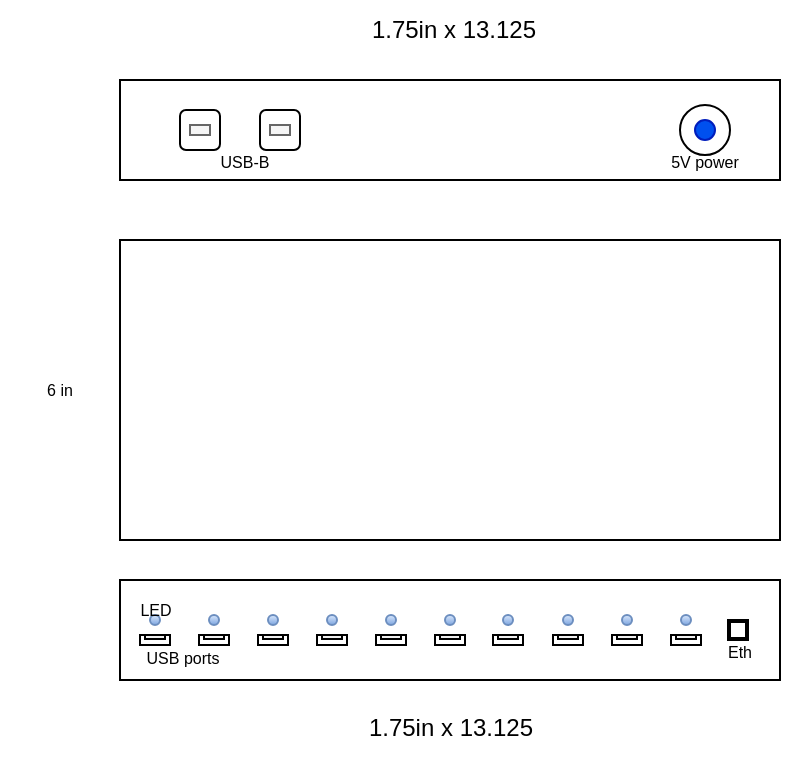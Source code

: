 <mxfile>
    <diagram id="3b9otCw1-JEZSQbppa7U" name="Page-1">
        <mxGraphModel dx="749" dy="669" grid="1" gridSize="10" guides="1" tooltips="1" connect="1" arrows="1" fold="1" page="1" pageScale="1" pageWidth="850" pageHeight="1100" math="0" shadow="0">
            <root>
                <mxCell id="0"/>
                <mxCell id="1" parent="0"/>
                <mxCell id="2" value="" style="rounded=0;whiteSpace=wrap;html=1;" vertex="1" parent="1">
                    <mxGeometry x="120" y="350" width="330" height="50" as="geometry"/>
                </mxCell>
                <mxCell id="3" value="1.75in x 13.125" style="text;html=1;strokeColor=none;fillColor=none;align=center;verticalAlign=middle;whiteSpace=wrap;rounded=0;" vertex="1" parent="1">
                    <mxGeometry x="217" y="310" width="140" height="30" as="geometry"/>
                </mxCell>
                <mxCell id="4" value="" style="rounded=0;whiteSpace=wrap;html=1;" vertex="1" parent="1">
                    <mxGeometry x="120" y="600" width="330" height="50" as="geometry"/>
                </mxCell>
                <mxCell id="5" value="1.75in x 13.125" style="text;html=1;strokeColor=none;fillColor=none;align=center;verticalAlign=middle;whiteSpace=wrap;rounded=0;" vertex="1" parent="1">
                    <mxGeometry x="217.5" y="659" width="135" height="30" as="geometry"/>
                </mxCell>
                <mxCell id="7" value="" style="rounded=0;whiteSpace=wrap;html=1;" vertex="1" parent="1">
                    <mxGeometry x="120" y="430" width="330" height="150" as="geometry"/>
                </mxCell>
                <mxCell id="8" value="" style="rounded=1;whiteSpace=wrap;html=1;" vertex="1" parent="1">
                    <mxGeometry x="150" y="365" width="20" height="20" as="geometry"/>
                </mxCell>
                <mxCell id="10" value="" style="rounded=0;whiteSpace=wrap;html=1;fillColor=#f5f5f5;fontColor=#333333;strokeColor=#666666;" vertex="1" parent="1">
                    <mxGeometry x="155" y="372.5" width="10" height="5" as="geometry"/>
                </mxCell>
                <mxCell id="11" value="" style="rounded=1;whiteSpace=wrap;html=1;" vertex="1" parent="1">
                    <mxGeometry x="190" y="365" width="20" height="20" as="geometry"/>
                </mxCell>
                <mxCell id="12" value="" style="rounded=0;whiteSpace=wrap;html=1;fillColor=#f5f5f5;fontColor=#333333;strokeColor=#666666;" vertex="1" parent="1">
                    <mxGeometry x="195" y="372.5" width="10" height="5" as="geometry"/>
                </mxCell>
                <mxCell id="13" value="" style="ellipse;whiteSpace=wrap;html=1;aspect=fixed;" vertex="1" parent="1">
                    <mxGeometry x="400" y="362.5" width="25" height="25" as="geometry"/>
                </mxCell>
                <mxCell id="14" value="" style="ellipse;whiteSpace=wrap;html=1;aspect=fixed;fillColor=#0050ef;fontColor=#ffffff;strokeColor=#001DBC;" vertex="1" parent="1">
                    <mxGeometry x="407.5" y="370" width="10" height="10" as="geometry"/>
                </mxCell>
                <mxCell id="15" value="&lt;font style=&quot;font-size: 8px;&quot;&gt;USB-B&lt;/font&gt;" style="text;html=1;strokeColor=none;fillColor=none;align=center;verticalAlign=middle;whiteSpace=wrap;rounded=0;" vertex="1" parent="1">
                    <mxGeometry x="160" y="380" width="45" height="20" as="geometry"/>
                </mxCell>
                <mxCell id="16" value="&lt;font style=&quot;font-size: 8px;&quot;&gt;5V power&lt;/font&gt;" style="text;html=1;strokeColor=none;fillColor=none;align=center;verticalAlign=middle;whiteSpace=wrap;rounded=0;" vertex="1" parent="1">
                    <mxGeometry x="390" y="380" width="45" height="20" as="geometry"/>
                </mxCell>
                <mxCell id="147" value="USB ports" style="text;html=1;strokeColor=none;fillColor=none;align=center;verticalAlign=middle;whiteSpace=wrap;rounded=0;strokeWidth=1;fontSize=8;" vertex="1" parent="1">
                    <mxGeometry x="130" y="629" width="43" height="19" as="geometry"/>
                </mxCell>
                <mxCell id="150" value="" style="rounded=0;whiteSpace=wrap;html=1;strokeWidth=1;fontSize=8;fillColor=#f0f0f0;gradientColor=none;" vertex="1" parent="1">
                    <mxGeometry x="424" y="620" width="10" height="10" as="geometry"/>
                </mxCell>
                <mxCell id="152" value="" style="rounded=0;whiteSpace=wrap;html=1;strokeWidth=1;fontSize=8;" vertex="1" parent="1">
                    <mxGeometry x="425" y="621" width="8" height="8" as="geometry"/>
                </mxCell>
                <mxCell id="171" value="" style="group" vertex="1" connectable="0" parent="1">
                    <mxGeometry x="130" y="617.5" width="280.5" height="15" as="geometry"/>
                </mxCell>
                <mxCell id="102" value="" style="rounded=0;whiteSpace=wrap;html=1;fontSize=8;strokeWidth=1;container=0;" vertex="1" parent="171">
                    <mxGeometry y="10" width="15" height="5" as="geometry"/>
                </mxCell>
                <mxCell id="103" value="" style="rounded=0;whiteSpace=wrap;html=1;strokeWidth=1;fontSize=8;fillColor=#f0f0f0;gradientColor=none;container=0;" vertex="1" parent="171">
                    <mxGeometry x="2.5" y="10" width="10" height="2" as="geometry"/>
                </mxCell>
                <mxCell id="121" value="" style="ellipse;whiteSpace=wrap;html=1;aspect=fixed;strokeWidth=1;fontSize=8;fillColor=#dae8fc;gradientColor=#7ea6e0;strokeColor=#6c8ebf;container=0;" vertex="1" parent="171">
                    <mxGeometry x="5" width="5" height="5" as="geometry"/>
                </mxCell>
                <mxCell id="99" value="" style="rounded=0;whiteSpace=wrap;html=1;fontSize=8;strokeWidth=1;container=0;" vertex="1" parent="171">
                    <mxGeometry x="29.5" y="10" width="15" height="5" as="geometry"/>
                </mxCell>
                <mxCell id="100" value="" style="rounded=0;whiteSpace=wrap;html=1;strokeWidth=1;fontSize=8;fillColor=#f0f0f0;gradientColor=none;container=0;" vertex="1" parent="171">
                    <mxGeometry x="32" y="10" width="10" height="2" as="geometry"/>
                </mxCell>
                <mxCell id="137" value="" style="ellipse;whiteSpace=wrap;html=1;aspect=fixed;strokeWidth=1;fontSize=8;fillColor=#dae8fc;gradientColor=#7ea6e0;strokeColor=#6c8ebf;container=0;" vertex="1" parent="171">
                    <mxGeometry x="34.5" width="5" height="5" as="geometry"/>
                </mxCell>
                <mxCell id="96" value="" style="rounded=0;whiteSpace=wrap;html=1;fontSize=8;strokeWidth=1;container=0;" vertex="1" parent="171">
                    <mxGeometry x="59" y="10" width="15" height="5" as="geometry"/>
                </mxCell>
                <mxCell id="97" value="" style="rounded=0;whiteSpace=wrap;html=1;strokeWidth=1;fontSize=8;fillColor=#f0f0f0;gradientColor=none;container=0;" vertex="1" parent="171">
                    <mxGeometry x="61.5" y="10" width="10" height="2" as="geometry"/>
                </mxCell>
                <mxCell id="138" value="" style="ellipse;whiteSpace=wrap;html=1;aspect=fixed;strokeWidth=1;fontSize=8;fillColor=#dae8fc;gradientColor=#7ea6e0;strokeColor=#6c8ebf;container=0;" vertex="1" parent="171">
                    <mxGeometry x="64" width="5" height="5" as="geometry"/>
                </mxCell>
                <mxCell id="93" value="" style="rounded=0;whiteSpace=wrap;html=1;fontSize=8;strokeWidth=1;container=0;" vertex="1" parent="171">
                    <mxGeometry x="88.5" y="10" width="15" height="5" as="geometry"/>
                </mxCell>
                <mxCell id="94" value="" style="rounded=0;whiteSpace=wrap;html=1;strokeWidth=1;fontSize=8;fillColor=#f0f0f0;gradientColor=none;container=0;" vertex="1" parent="171">
                    <mxGeometry x="91" y="10" width="10" height="2" as="geometry"/>
                </mxCell>
                <mxCell id="139" value="" style="ellipse;whiteSpace=wrap;html=1;aspect=fixed;strokeWidth=1;fontSize=8;fillColor=#dae8fc;gradientColor=#7ea6e0;strokeColor=#6c8ebf;container=0;" vertex="1" parent="171">
                    <mxGeometry x="93.5" width="5" height="5" as="geometry"/>
                </mxCell>
                <mxCell id="79" value="" style="rounded=0;whiteSpace=wrap;html=1;fontSize=8;strokeWidth=1;container=0;" vertex="1" parent="171">
                    <mxGeometry x="118" y="10" width="15" height="5" as="geometry"/>
                </mxCell>
                <mxCell id="80" value="" style="rounded=0;whiteSpace=wrap;html=1;strokeWidth=1;fontSize=8;fillColor=#f0f0f0;gradientColor=none;container=0;" vertex="1" parent="171">
                    <mxGeometry x="120.5" y="10" width="10" height="2" as="geometry"/>
                </mxCell>
                <mxCell id="140" value="" style="ellipse;whiteSpace=wrap;html=1;aspect=fixed;strokeWidth=1;fontSize=8;fillColor=#dae8fc;gradientColor=#7ea6e0;strokeColor=#6c8ebf;container=0;" vertex="1" parent="171">
                    <mxGeometry x="123" width="5" height="5" as="geometry"/>
                </mxCell>
                <mxCell id="117" value="" style="rounded=0;whiteSpace=wrap;html=1;fontSize=8;strokeWidth=1;container=0;" vertex="1" parent="171">
                    <mxGeometry x="147.5" y="10" width="15" height="5" as="geometry"/>
                </mxCell>
                <mxCell id="118" value="" style="rounded=0;whiteSpace=wrap;html=1;strokeWidth=1;fontSize=8;fillColor=#f0f0f0;gradientColor=none;container=0;" vertex="1" parent="171">
                    <mxGeometry x="150" y="10" width="10" height="2" as="geometry"/>
                </mxCell>
                <mxCell id="141" value="" style="ellipse;whiteSpace=wrap;html=1;aspect=fixed;strokeWidth=1;fontSize=8;fillColor=#dae8fc;gradientColor=#7ea6e0;strokeColor=#6c8ebf;container=0;" vertex="1" parent="171">
                    <mxGeometry x="152.5" width="5" height="5" as="geometry"/>
                </mxCell>
                <mxCell id="114" value="" style="rounded=0;whiteSpace=wrap;html=1;fontSize=8;strokeWidth=1;container=0;" vertex="1" parent="171">
                    <mxGeometry x="176.5" y="10" width="15" height="5" as="geometry"/>
                </mxCell>
                <mxCell id="115" value="" style="rounded=0;whiteSpace=wrap;html=1;strokeWidth=1;fontSize=8;fillColor=#f0f0f0;gradientColor=none;container=0;" vertex="1" parent="171">
                    <mxGeometry x="179" y="10" width="10" height="2" as="geometry"/>
                </mxCell>
                <mxCell id="142" value="" style="ellipse;whiteSpace=wrap;html=1;aspect=fixed;strokeWidth=1;fontSize=8;fillColor=#dae8fc;gradientColor=#7ea6e0;strokeColor=#6c8ebf;container=0;" vertex="1" parent="171">
                    <mxGeometry x="181.5" width="5" height="5" as="geometry"/>
                </mxCell>
                <mxCell id="111" value="" style="rounded=0;whiteSpace=wrap;html=1;fontSize=8;strokeWidth=1;container=0;" vertex="1" parent="171">
                    <mxGeometry x="206.5" y="10" width="15" height="5" as="geometry"/>
                </mxCell>
                <mxCell id="112" value="" style="rounded=0;whiteSpace=wrap;html=1;strokeWidth=1;fontSize=8;fillColor=#f0f0f0;gradientColor=none;container=0;" vertex="1" parent="171">
                    <mxGeometry x="209" y="10" width="10" height="2" as="geometry"/>
                </mxCell>
                <mxCell id="143" value="" style="ellipse;whiteSpace=wrap;html=1;aspect=fixed;strokeWidth=1;fontSize=8;fillColor=#dae8fc;gradientColor=#7ea6e0;strokeColor=#6c8ebf;container=0;" vertex="1" parent="171">
                    <mxGeometry x="211.5" width="5" height="5" as="geometry"/>
                </mxCell>
                <mxCell id="108" value="" style="rounded=0;whiteSpace=wrap;html=1;fontSize=8;strokeWidth=1;container=0;" vertex="1" parent="171">
                    <mxGeometry x="236" y="10" width="15" height="5" as="geometry"/>
                </mxCell>
                <mxCell id="109" value="" style="rounded=0;whiteSpace=wrap;html=1;strokeWidth=1;fontSize=8;fillColor=#f0f0f0;gradientColor=none;container=0;" vertex="1" parent="171">
                    <mxGeometry x="238.5" y="10" width="10" height="2" as="geometry"/>
                </mxCell>
                <mxCell id="144" value="" style="ellipse;whiteSpace=wrap;html=1;aspect=fixed;strokeWidth=1;fontSize=8;fillColor=#dae8fc;gradientColor=#7ea6e0;strokeColor=#6c8ebf;container=0;" vertex="1" parent="171">
                    <mxGeometry x="241" width="5" height="5" as="geometry"/>
                </mxCell>
                <mxCell id="105" value="" style="rounded=0;whiteSpace=wrap;html=1;fontSize=8;strokeWidth=1;container=0;" vertex="1" parent="171">
                    <mxGeometry x="265.5" y="10" width="15" height="5" as="geometry"/>
                </mxCell>
                <mxCell id="106" value="" style="rounded=0;whiteSpace=wrap;html=1;strokeWidth=1;fontSize=8;fillColor=#f0f0f0;gradientColor=none;container=0;" vertex="1" parent="171">
                    <mxGeometry x="268" y="10" width="10" height="2" as="geometry"/>
                </mxCell>
                <mxCell id="146" value="" style="ellipse;whiteSpace=wrap;html=1;aspect=fixed;strokeWidth=1;fontSize=8;fillColor=#dae8fc;gradientColor=#7ea6e0;strokeColor=#6c8ebf;container=0;" vertex="1" parent="171">
                    <mxGeometry x="270.5" width="5" height="5" as="geometry"/>
                </mxCell>
                <mxCell id="149" value="LED" style="text;html=1;strokeColor=none;fillColor=none;align=center;verticalAlign=middle;whiteSpace=wrap;rounded=0;strokeWidth=1;fontSize=8;" vertex="1" parent="171">
                    <mxGeometry x="-7.5" y="-11" width="30" height="16" as="geometry"/>
                </mxCell>
                <mxCell id="172" value="Eth" style="text;html=1;strokeColor=none;fillColor=none;align=center;verticalAlign=middle;whiteSpace=wrap;rounded=0;strokeWidth=1;fontSize=8;" vertex="1" parent="1">
                    <mxGeometry x="400" y="621" width="60" height="30" as="geometry"/>
                </mxCell>
                <mxCell id="173" value="6 in" style="text;html=1;strokeColor=none;fillColor=none;align=center;verticalAlign=middle;whiteSpace=wrap;rounded=0;strokeWidth=1;fontSize=8;" vertex="1" parent="1">
                    <mxGeometry x="60" y="490" width="60" height="30" as="geometry"/>
                </mxCell>
            </root>
        </mxGraphModel>
    </diagram>
</mxfile>